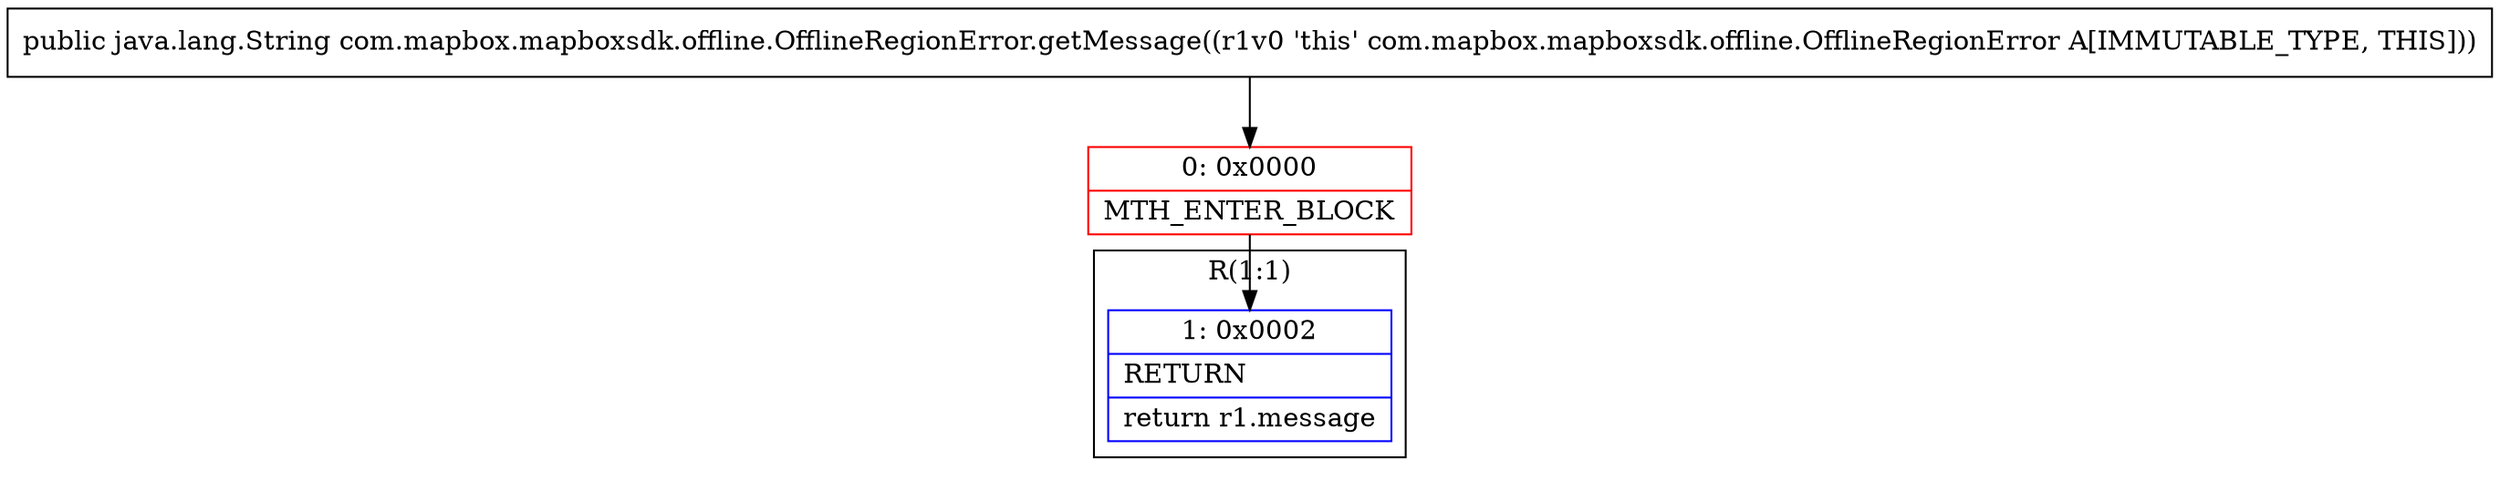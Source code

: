 digraph "CFG forcom.mapbox.mapboxsdk.offline.OfflineRegionError.getMessage()Ljava\/lang\/String;" {
subgraph cluster_Region_1832856000 {
label = "R(1:1)";
node [shape=record,color=blue];
Node_1 [shape=record,label="{1\:\ 0x0002|RETURN\l|return r1.message\l}"];
}
Node_0 [shape=record,color=red,label="{0\:\ 0x0000|MTH_ENTER_BLOCK\l}"];
MethodNode[shape=record,label="{public java.lang.String com.mapbox.mapboxsdk.offline.OfflineRegionError.getMessage((r1v0 'this' com.mapbox.mapboxsdk.offline.OfflineRegionError A[IMMUTABLE_TYPE, THIS])) }"];
MethodNode -> Node_0;
Node_0 -> Node_1;
}

